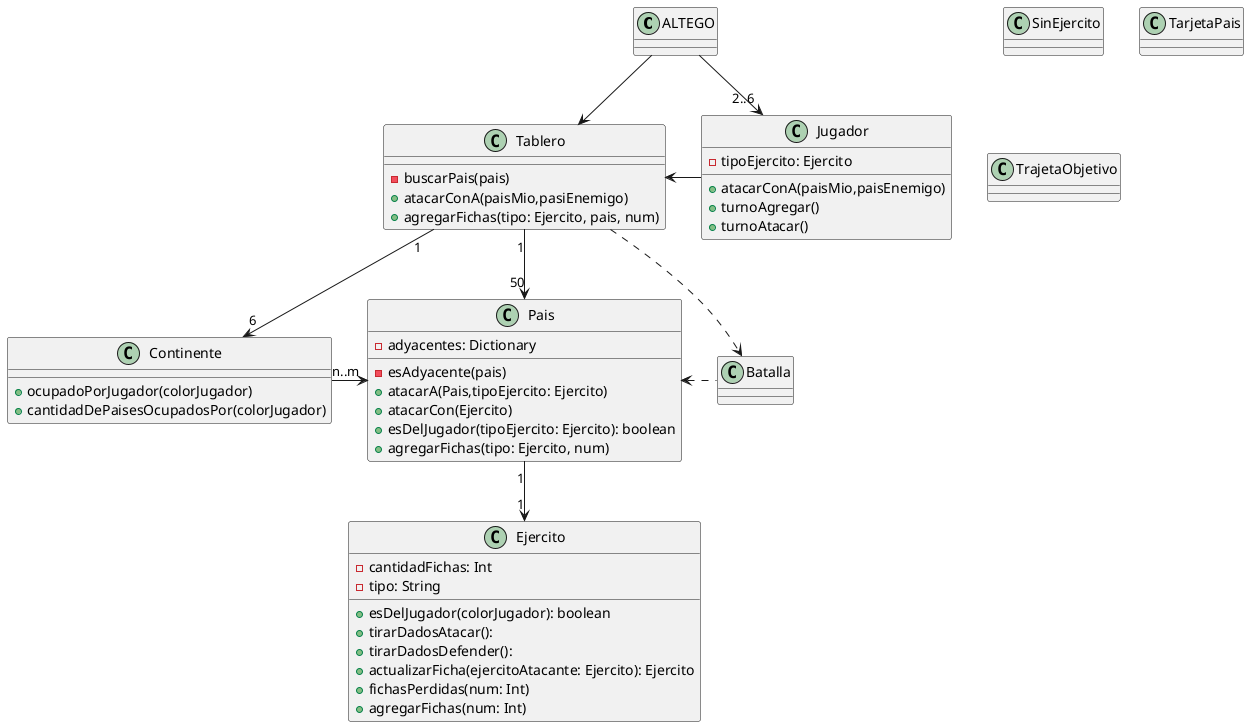 @startuml ModeloInicial-V0.3

Class ALTEGO{

}

Class Tablero{
    -buscarPais(pais)
    +atacarConA(paisMio,pasiEnemigo)
    +agregarFichas(tipo: Ejercito, pais, num)
}

Class Continente{
    +ocupadoPorJugador(colorJugador)
    +cantidadDePaisesOcupadosPor(colorJugador)
}

Class Jugador{
    -tipoEjercito: Ejercito
    +atacarConA(paisMio,paisEnemigo)
    +turnoAgregar()
    +turnoAtacar()
}

Class Pais{
    -adyacentes: Dictionary
    -esAdyacente(pais)
    +atacarA(Pais,tipoEjercito: Ejercito)
    +atacarCon(Ejercito)
    +esDelJugador(tipoEjercito: Ejercito): boolean
    +agregarFichas(tipo: Ejercito, num)
}

Class Ejercito{
    -cantidadFichas: Int
    -tipo: String
    +esDelJugador(colorJugador): boolean
    +tirarDadosAtacar():
    +tirarDadosDefender():
    +actualizarFicha(ejercitoAtacante: Ejercito): Ejercito
    +fichasPerdidas(num: Int)
    +agregarFichas(num: Int)
}

Class SinEjercito{

}

Class Batalla{

}

Class TarjetaPais{}

Class TrajetaObjetivo{}

ALTEGO --> Tablero
ALTEGO --> "2..6"Jugador
Jugador  -left-> Tablero
Tablero "1"-->"50" Pais
Tablero "1"-->"6" Continente
Tablero ..> Batalla
Batalla .left.> Pais
Continente --right-->"n..m" Pais
Pais "1"-->"1" Ejercito

@enduml